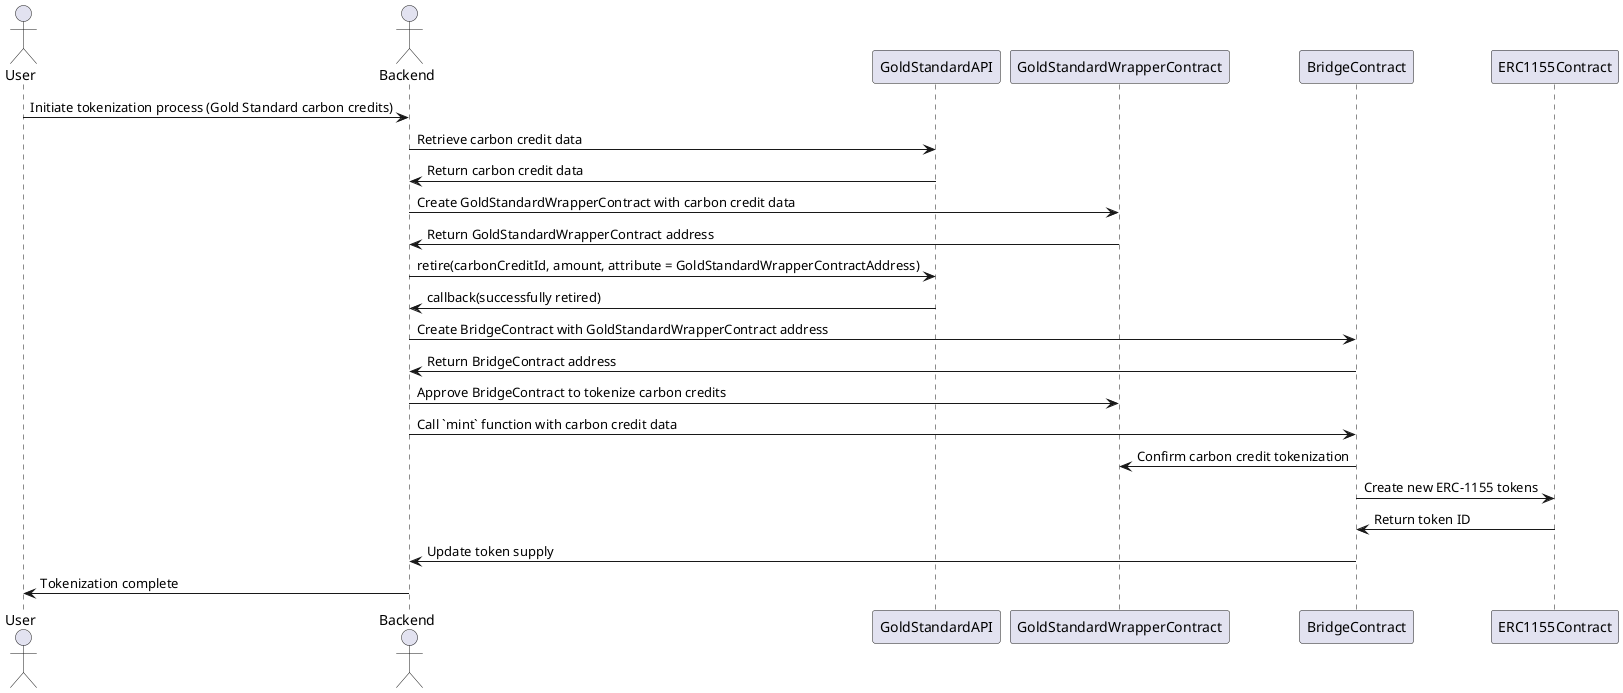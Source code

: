 @startuml
actor User
actor Backend
participant GoldStandardAPI
participant GoldStandardWrapperContract
participant BridgeContract
participant ERC1155Contract

User -> Backend: Initiate tokenization process (Gold Standard carbon credits)
Backend -> GoldStandardAPI: Retrieve carbon credit data
GoldStandardAPI -> Backend: Return carbon credit data
Backend -> GoldStandardWrapperContract: Create GoldStandardWrapperContract with carbon credit data
GoldStandardWrapperContract -> Backend: Return GoldStandardWrapperContract address
Backend -> GoldStandardAPI: retire(carbonCreditId, amount, attribute = GoldStandardWrapperContractAddress)
GoldStandardAPI -> Backend: callback(successfully retired)

Backend -> BridgeContract: Create BridgeContract with GoldStandardWrapperContract address
BridgeContract -> Backend: Return BridgeContract address

Backend -> GoldStandardWrapperContract: Approve BridgeContract to tokenize carbon credits

Backend -> BridgeContract: Call `mint` function with carbon credit data
BridgeContract -> GoldStandardWrapperContract: Confirm carbon credit tokenization



BridgeContract -> ERC1155Contract: Create new ERC-1155 tokens
ERC1155Contract -> BridgeContract: Return token ID
BridgeContract -> Backend: Update token supply
Backend -> User: Tokenization complete
@enduml
